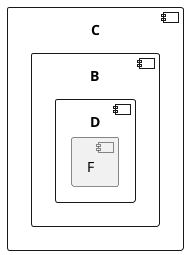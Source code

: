 @startuml

component C {
    component B {
        component D {
            component F
        }
    }
}


@enduml
